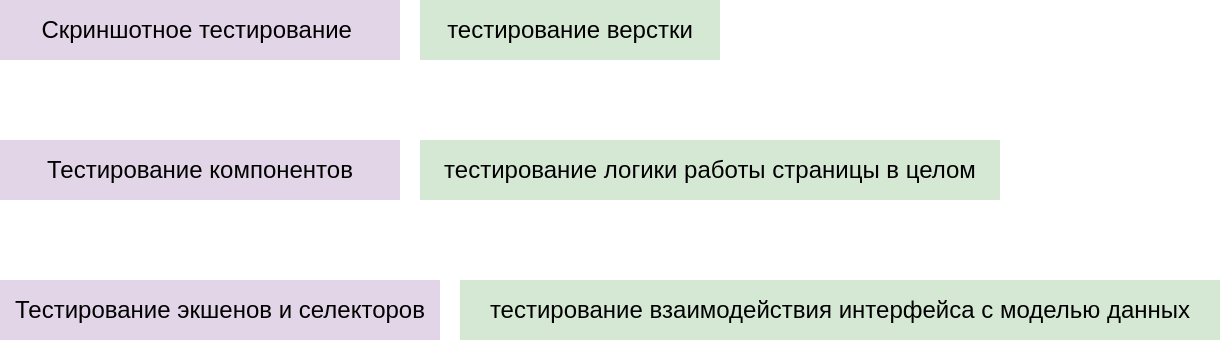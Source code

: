<mxfile version="22.1.2" type="github">
  <diagram name="Страница — 1" id="JYjJUCjkkUTlvju-7UiU">
    <mxGraphModel dx="1195" dy="629" grid="1" gridSize="10" guides="1" tooltips="1" connect="1" arrows="1" fold="1" page="1" pageScale="1" pageWidth="827" pageHeight="1169" math="0" shadow="0">
      <root>
        <mxCell id="0" />
        <mxCell id="1" parent="0" />
        <mxCell id="bGg_pVWdfFb6_P9TD3KG-2" value="Скриншотное тестирование&amp;nbsp;" style="text;html=1;strokeColor=none;fillColor=#e1d5e7;align=center;verticalAlign=middle;whiteSpace=wrap;rounded=0;" vertex="1" parent="1">
          <mxGeometry x="380" y="370" width="200" height="30" as="geometry" />
        </mxCell>
        <mxCell id="bGg_pVWdfFb6_P9TD3KG-3" value="тестирование логики работы страницы в целом" style="text;html=1;strokeColor=none;fillColor=#d5e8d4;align=center;verticalAlign=middle;whiteSpace=wrap;rounded=0;" vertex="1" parent="1">
          <mxGeometry x="590" y="440" width="290" height="30" as="geometry" />
        </mxCell>
        <mxCell id="bGg_pVWdfFb6_P9TD3KG-5" value="тестирование взаимодействия интерфейса с моделью данных" style="text;html=1;strokeColor=none;fillColor=#d5e8d4;align=center;verticalAlign=middle;whiteSpace=wrap;rounded=0;" vertex="1" parent="1">
          <mxGeometry x="610" y="510" width="380" height="30" as="geometry" />
        </mxCell>
        <mxCell id="bGg_pVWdfFb6_P9TD3KG-6" value="тестирование верстки" style="text;html=1;strokeColor=none;fillColor=#d5e8d4;align=center;verticalAlign=middle;whiteSpace=wrap;rounded=0;" vertex="1" parent="1">
          <mxGeometry x="590" y="370" width="150" height="30" as="geometry" />
        </mxCell>
        <mxCell id="bGg_pVWdfFb6_P9TD3KG-7" value="Тестирование компонентов" style="text;html=1;strokeColor=none;fillColor=#e1d5e7;align=center;verticalAlign=middle;whiteSpace=wrap;rounded=0;" vertex="1" parent="1">
          <mxGeometry x="380" y="440" width="200" height="30" as="geometry" />
        </mxCell>
        <mxCell id="bGg_pVWdfFb6_P9TD3KG-8" value="Тестирование экшенов и селекторов" style="text;html=1;strokeColor=none;fillColor=#e1d5e7;align=center;verticalAlign=middle;whiteSpace=wrap;rounded=0;" vertex="1" parent="1">
          <mxGeometry x="380" y="510" width="220" height="30" as="geometry" />
        </mxCell>
      </root>
    </mxGraphModel>
  </diagram>
</mxfile>
